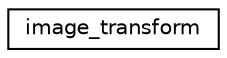 digraph "Graphical Class Hierarchy"
{
  edge [fontname="Helvetica",fontsize="10",labelfontname="Helvetica",labelfontsize="10"];
  node [fontname="Helvetica",fontsize="10",shape=record];
  rankdir="LR";
  Node1 [label="image_transform",height=0.2,width=0.4,color="black", fillcolor="white", style="filled",URL="$structimage__transform.html"];
}
